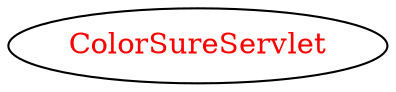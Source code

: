 digraph dependencyGraph {
 concentrate=true;
 ranksep="2.0";
 rankdir="LR"; 
 splines="ortho";
"ColorSureServlet" [fontcolor="red"];
}